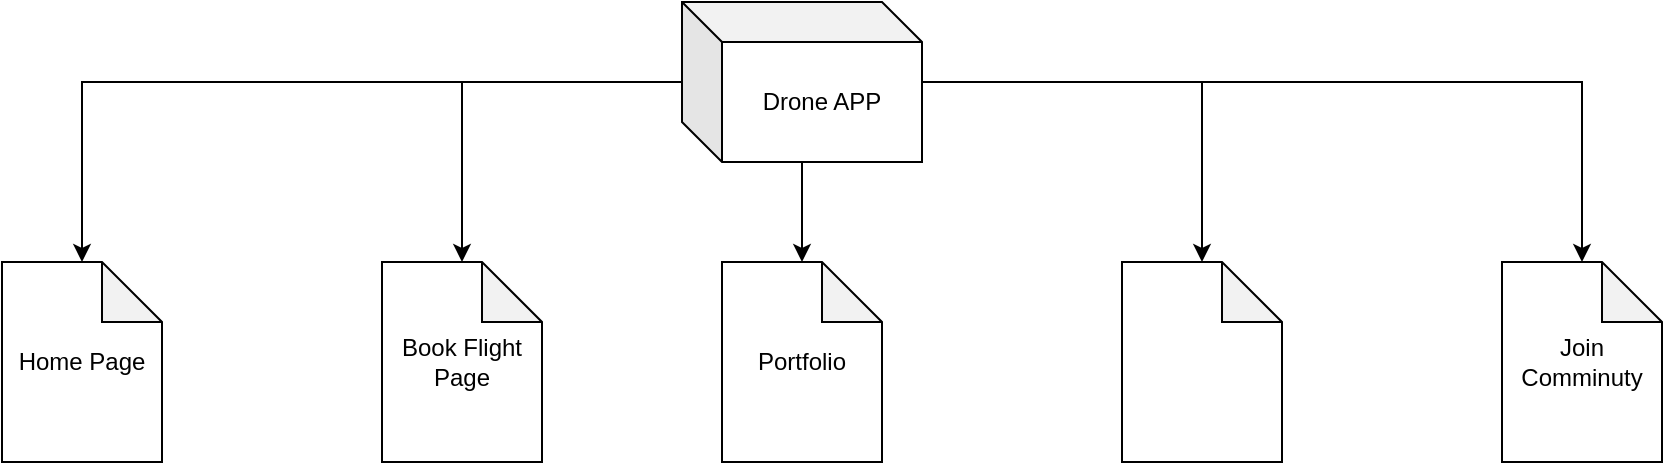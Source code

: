 <mxfile version="13.10.8" type="github">
  <diagram id="Pqj1JOqd4UoYtneGenPp" name="Page-1">
    <mxGraphModel dx="946" dy="623" grid="1" gridSize="10" guides="1" tooltips="1" connect="1" arrows="1" fold="1" page="1" pageScale="1" pageWidth="850" pageHeight="1100" math="0" shadow="0">
      <root>
        <mxCell id="0" />
        <mxCell id="1" parent="0" />
        <mxCell id="J-y_XdLzZgGSLSNDV4qj-3" value="" style="edgeStyle=orthogonalEdgeStyle;rounded=0;orthogonalLoop=1;jettySize=auto;html=1;" edge="1" parent="1" source="J-y_XdLzZgGSLSNDV4qj-1" target="J-y_XdLzZgGSLSNDV4qj-2">
          <mxGeometry relative="1" as="geometry" />
        </mxCell>
        <mxCell id="J-y_XdLzZgGSLSNDV4qj-5" value="" style="edgeStyle=orthogonalEdgeStyle;rounded=0;orthogonalLoop=1;jettySize=auto;html=1;" edge="1" parent="1" source="J-y_XdLzZgGSLSNDV4qj-1" target="J-y_XdLzZgGSLSNDV4qj-4">
          <mxGeometry relative="1" as="geometry" />
        </mxCell>
        <mxCell id="J-y_XdLzZgGSLSNDV4qj-7" value="" style="edgeStyle=orthogonalEdgeStyle;rounded=0;orthogonalLoop=1;jettySize=auto;html=1;" edge="1" parent="1" source="J-y_XdLzZgGSLSNDV4qj-1" target="J-y_XdLzZgGSLSNDV4qj-6">
          <mxGeometry relative="1" as="geometry" />
        </mxCell>
        <mxCell id="J-y_XdLzZgGSLSNDV4qj-9" value="" style="edgeStyle=orthogonalEdgeStyle;rounded=0;orthogonalLoop=1;jettySize=auto;html=1;" edge="1" parent="1" source="J-y_XdLzZgGSLSNDV4qj-1" target="J-y_XdLzZgGSLSNDV4qj-8">
          <mxGeometry relative="1" as="geometry" />
        </mxCell>
        <mxCell id="J-y_XdLzZgGSLSNDV4qj-11" value="" style="edgeStyle=orthogonalEdgeStyle;rounded=0;orthogonalLoop=1;jettySize=auto;html=1;" edge="1" parent="1" source="J-y_XdLzZgGSLSNDV4qj-1" target="J-y_XdLzZgGSLSNDV4qj-10">
          <mxGeometry relative="1" as="geometry" />
        </mxCell>
        <mxCell id="J-y_XdLzZgGSLSNDV4qj-1" value="Drone APP" style="shape=cube;whiteSpace=wrap;html=1;boundedLbl=1;backgroundOutline=1;darkOpacity=0.05;darkOpacity2=0.1;" vertex="1" parent="1">
          <mxGeometry x="350" y="20" width="120" height="80" as="geometry" />
        </mxCell>
        <mxCell id="J-y_XdLzZgGSLSNDV4qj-2" value="Home Page" style="shape=note;whiteSpace=wrap;html=1;backgroundOutline=1;darkOpacity=0.05;" vertex="1" parent="1">
          <mxGeometry x="10" y="150" width="80" height="100" as="geometry" />
        </mxCell>
        <mxCell id="J-y_XdLzZgGSLSNDV4qj-4" value="Book Flight Page" style="shape=note;whiteSpace=wrap;html=1;backgroundOutline=1;darkOpacity=0.05;" vertex="1" parent="1">
          <mxGeometry x="200" y="150" width="80" height="100" as="geometry" />
        </mxCell>
        <mxCell id="J-y_XdLzZgGSLSNDV4qj-6" value="Portfolio" style="shape=note;whiteSpace=wrap;html=1;backgroundOutline=1;darkOpacity=0.05;" vertex="1" parent="1">
          <mxGeometry x="370" y="150" width="80" height="100" as="geometry" />
        </mxCell>
        <mxCell id="J-y_XdLzZgGSLSNDV4qj-8" value="Join Comminuty" style="shape=note;whiteSpace=wrap;html=1;backgroundOutline=1;darkOpacity=0.05;" vertex="1" parent="1">
          <mxGeometry x="760" y="150" width="80" height="100" as="geometry" />
        </mxCell>
        <mxCell id="J-y_XdLzZgGSLSNDV4qj-10" value="" style="shape=note;whiteSpace=wrap;html=1;backgroundOutline=1;darkOpacity=0.05;" vertex="1" parent="1">
          <mxGeometry x="570" y="150" width="80" height="100" as="geometry" />
        </mxCell>
      </root>
    </mxGraphModel>
  </diagram>
</mxfile>
